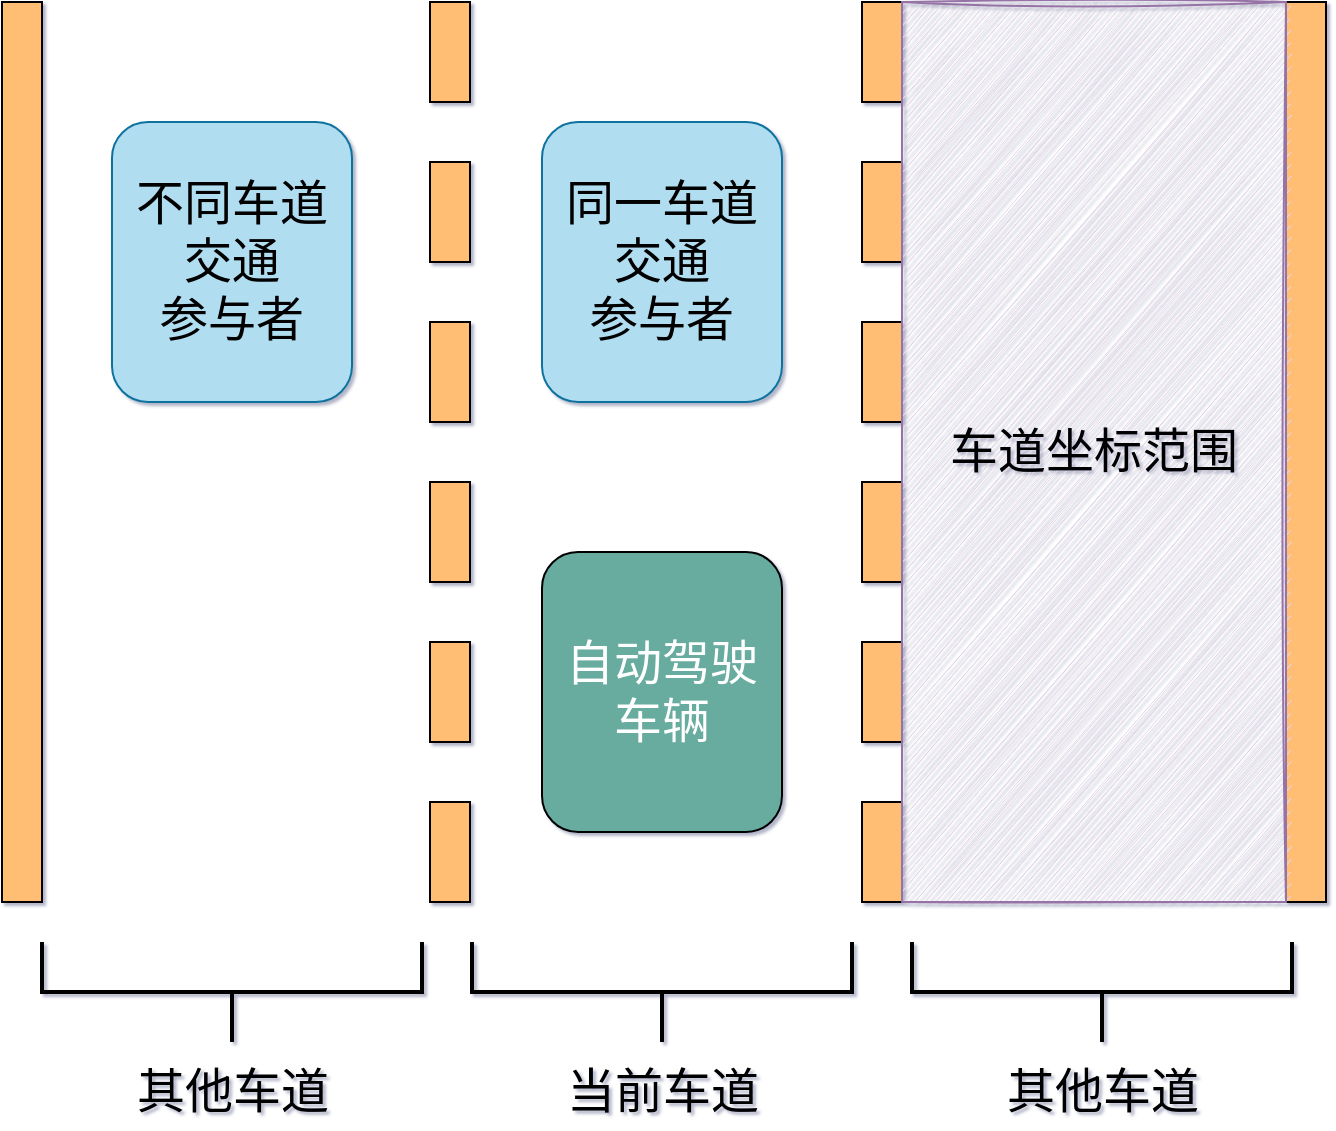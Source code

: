 <mxfile version="20.0.1" type="github">
  <diagram id="zRpgoigiP1IDF4QAEYAz" name="Page-1">
    <mxGraphModel dx="1409" dy="854" grid="1" gridSize="10" guides="1" tooltips="1" connect="1" arrows="1" fold="1" page="1" pageScale="1" pageWidth="827" pageHeight="1169" background="none" math="0" shadow="1">
      <root>
        <mxCell id="0" />
        <mxCell id="1" parent="0" />
        <mxCell id="xNPf7Q8VACPQxdcIyB9K-5" value="" style="rounded=0;whiteSpace=wrap;html=1;fillColor=#FFBE73;strokeColor=#000000;" vertex="1" parent="1">
          <mxGeometry x="284" y="120" width="20" height="50" as="geometry" />
        </mxCell>
        <mxCell id="xNPf7Q8VACPQxdcIyB9K-7" value="" style="rounded=0;whiteSpace=wrap;html=1;fillColor=#FFBE73;" vertex="1" parent="1">
          <mxGeometry x="70" y="120" width="20" height="450" as="geometry" />
        </mxCell>
        <mxCell id="xNPf7Q8VACPQxdcIyB9K-15" value="" style="rounded=0;whiteSpace=wrap;html=1;fillColor=#FFBE73;" vertex="1" parent="1">
          <mxGeometry x="712" y="120" width="20" height="450" as="geometry" />
        </mxCell>
        <mxCell id="xNPf7Q8VACPQxdcIyB9K-17" value="" style="rounded=0;whiteSpace=wrap;html=1;fillColor=#FFBE73;strokeColor=#000000;" vertex="1" parent="1">
          <mxGeometry x="284" y="200" width="20" height="50" as="geometry" />
        </mxCell>
        <mxCell id="xNPf7Q8VACPQxdcIyB9K-18" value="" style="rounded=0;whiteSpace=wrap;html=1;fillColor=#FFBE73;strokeColor=#000000;" vertex="1" parent="1">
          <mxGeometry x="284" y="280" width="20" height="50" as="geometry" />
        </mxCell>
        <mxCell id="xNPf7Q8VACPQxdcIyB9K-19" value="" style="rounded=0;whiteSpace=wrap;html=1;fillColor=#FFBE73;strokeColor=#000000;" vertex="1" parent="1">
          <mxGeometry x="284" y="360" width="20" height="50" as="geometry" />
        </mxCell>
        <mxCell id="xNPf7Q8VACPQxdcIyB9K-20" value="" style="rounded=0;whiteSpace=wrap;html=1;fillColor=#FFBE73;strokeColor=#000000;" vertex="1" parent="1">
          <mxGeometry x="284" y="440" width="20" height="50" as="geometry" />
        </mxCell>
        <mxCell id="xNPf7Q8VACPQxdcIyB9K-21" value="" style="rounded=0;whiteSpace=wrap;html=1;fillColor=#FFBE73;strokeColor=#000000;" vertex="1" parent="1">
          <mxGeometry x="284" y="520" width="20" height="50" as="geometry" />
        </mxCell>
        <mxCell id="xNPf7Q8VACPQxdcIyB9K-22" value="" style="rounded=0;whiteSpace=wrap;html=1;fillColor=#FFBE73;strokeColor=#000000;" vertex="1" parent="1">
          <mxGeometry x="500" y="120" width="20" height="50" as="geometry" />
        </mxCell>
        <mxCell id="xNPf7Q8VACPQxdcIyB9K-23" value="" style="rounded=0;whiteSpace=wrap;html=1;fillColor=#FFBE73;strokeColor=#000000;" vertex="1" parent="1">
          <mxGeometry x="500" y="200" width="20" height="50" as="geometry" />
        </mxCell>
        <mxCell id="xNPf7Q8VACPQxdcIyB9K-24" value="" style="rounded=0;whiteSpace=wrap;html=1;fillColor=#FFBE73;strokeColor=#000000;" vertex="1" parent="1">
          <mxGeometry x="500" y="280" width="20" height="50" as="geometry" />
        </mxCell>
        <mxCell id="xNPf7Q8VACPQxdcIyB9K-25" value="" style="rounded=0;whiteSpace=wrap;html=1;fillColor=#FFBE73;strokeColor=#000000;" vertex="1" parent="1">
          <mxGeometry x="500" y="360" width="20" height="50" as="geometry" />
        </mxCell>
        <mxCell id="xNPf7Q8VACPQxdcIyB9K-26" value="" style="rounded=0;whiteSpace=wrap;html=1;fillColor=#FFBE73;strokeColor=#000000;" vertex="1" parent="1">
          <mxGeometry x="500" y="440" width="20" height="50" as="geometry" />
        </mxCell>
        <mxCell id="xNPf7Q8VACPQxdcIyB9K-27" value="" style="rounded=0;whiteSpace=wrap;html=1;fillColor=#FFBE73;strokeColor=#000000;" vertex="1" parent="1">
          <mxGeometry x="500" y="520" width="20" height="50" as="geometry" />
        </mxCell>
        <mxCell id="xNPf7Q8VACPQxdcIyB9K-28" value="&lt;div&gt;&lt;font style=&quot;font-size: 24px;&quot; face=&quot;Helvetica&quot; color=&quot;#FFFFFF&quot;&gt;自动驾驶车辆&lt;/font&gt;&lt;/div&gt;" style="rounded=1;whiteSpace=wrap;html=1;strokeColor=#000000;fillColor=#67AB9F;" vertex="1" parent="1">
          <mxGeometry x="340" y="395" width="120" height="140" as="geometry" />
        </mxCell>
        <mxCell id="xNPf7Q8VACPQxdcIyB9K-30" value="&lt;div&gt;&lt;font style=&quot;font-size: 24px;&quot; face=&quot;Helvetica&quot;&gt;不同&lt;/font&gt;&lt;font style=&quot;font-size: 24px;&quot; face=&quot;Helvetica&quot;&gt;车道交通&lt;/font&gt;&lt;div&gt;&lt;font style=&quot;font-size: 24px;&quot; face=&quot;Helvetica&quot;&gt;参与者&lt;br&gt;&lt;/font&gt;&lt;/div&gt;&lt;/div&gt;" style="rounded=1;whiteSpace=wrap;html=1;strokeColor=#10739e;fillColor=#b1ddf0;fontColor=#000000;" vertex="1" parent="1">
          <mxGeometry x="125" y="180" width="120" height="140" as="geometry" />
        </mxCell>
        <mxCell id="xNPf7Q8VACPQxdcIyB9K-31" value="" style="strokeWidth=2;html=1;shape=mxgraph.flowchart.annotation_2;align=left;labelPosition=right;pointerEvents=1;fontFamily=Helvetica;fontSize=24;fontColor=#000000;fillColor=#67AB9F;rotation=-90;" vertex="1" parent="1">
          <mxGeometry x="160" y="520" width="50" height="190" as="geometry" />
        </mxCell>
        <mxCell id="xNPf7Q8VACPQxdcIyB9K-32" value="其他车道" style="text;html=1;align=center;verticalAlign=middle;resizable=0;points=[];autosize=1;strokeColor=none;fillColor=none;fontSize=24;fontFamily=Helvetica;fontColor=#000000;" vertex="1" parent="1">
          <mxGeometry x="130" y="650" width="110" height="30" as="geometry" />
        </mxCell>
        <mxCell id="xNPf7Q8VACPQxdcIyB9K-34" value="" style="strokeWidth=2;html=1;shape=mxgraph.flowchart.annotation_2;align=left;labelPosition=right;pointerEvents=1;fontFamily=Helvetica;fontSize=24;fontColor=#000000;fillColor=#67AB9F;rotation=-90;" vertex="1" parent="1">
          <mxGeometry x="375" y="520" width="50" height="190" as="geometry" />
        </mxCell>
        <mxCell id="xNPf7Q8VACPQxdcIyB9K-35" value="当前车道" style="text;html=1;align=center;verticalAlign=middle;resizable=0;points=[];autosize=1;strokeColor=none;fillColor=none;fontSize=24;fontFamily=Helvetica;fontColor=#000000;" vertex="1" parent="1">
          <mxGeometry x="345" y="650" width="110" height="30" as="geometry" />
        </mxCell>
        <mxCell id="xNPf7Q8VACPQxdcIyB9K-36" value="" style="strokeWidth=2;html=1;shape=mxgraph.flowchart.annotation_2;align=left;labelPosition=right;pointerEvents=1;fontFamily=Helvetica;fontSize=24;fontColor=#000000;fillColor=#67AB9F;rotation=-90;" vertex="1" parent="1">
          <mxGeometry x="595" y="520" width="50" height="190" as="geometry" />
        </mxCell>
        <mxCell id="xNPf7Q8VACPQxdcIyB9K-37" value="其他车道" style="text;html=1;align=center;verticalAlign=middle;resizable=0;points=[];autosize=1;strokeColor=none;fillColor=none;fontSize=24;fontFamily=Helvetica;fontColor=#000000;" vertex="1" parent="1">
          <mxGeometry x="565" y="650" width="110" height="30" as="geometry" />
        </mxCell>
        <mxCell id="xNPf7Q8VACPQxdcIyB9K-39" value="&lt;div&gt;&lt;font style=&quot;font-size: 24px;&quot; face=&quot;Helvetica&quot;&gt;同一车道交通&lt;/font&gt;&lt;/div&gt;&lt;div&gt;&lt;font style=&quot;font-size: 24px;&quot; face=&quot;Helvetica&quot;&gt;参与者&lt;br&gt;&lt;/font&gt;&lt;/div&gt;" style="rounded=1;whiteSpace=wrap;html=1;strokeColor=#10739e;fillColor=#b1ddf0;fontColor=#000000;" vertex="1" parent="1">
          <mxGeometry x="340" y="180" width="120" height="140" as="geometry" />
        </mxCell>
        <mxCell id="xNPf7Q8VACPQxdcIyB9K-41" value="车道坐标范围" style="rounded=0;whiteSpace=wrap;html=1;fontFamily=Helvetica;fontSize=24;strokeColor=#9673a6;fillColor=#e1d5e7;glass=0;sketch=1;" vertex="1" parent="1">
          <mxGeometry x="520" y="120" width="192" height="450" as="geometry" />
        </mxCell>
      </root>
    </mxGraphModel>
  </diagram>
</mxfile>
